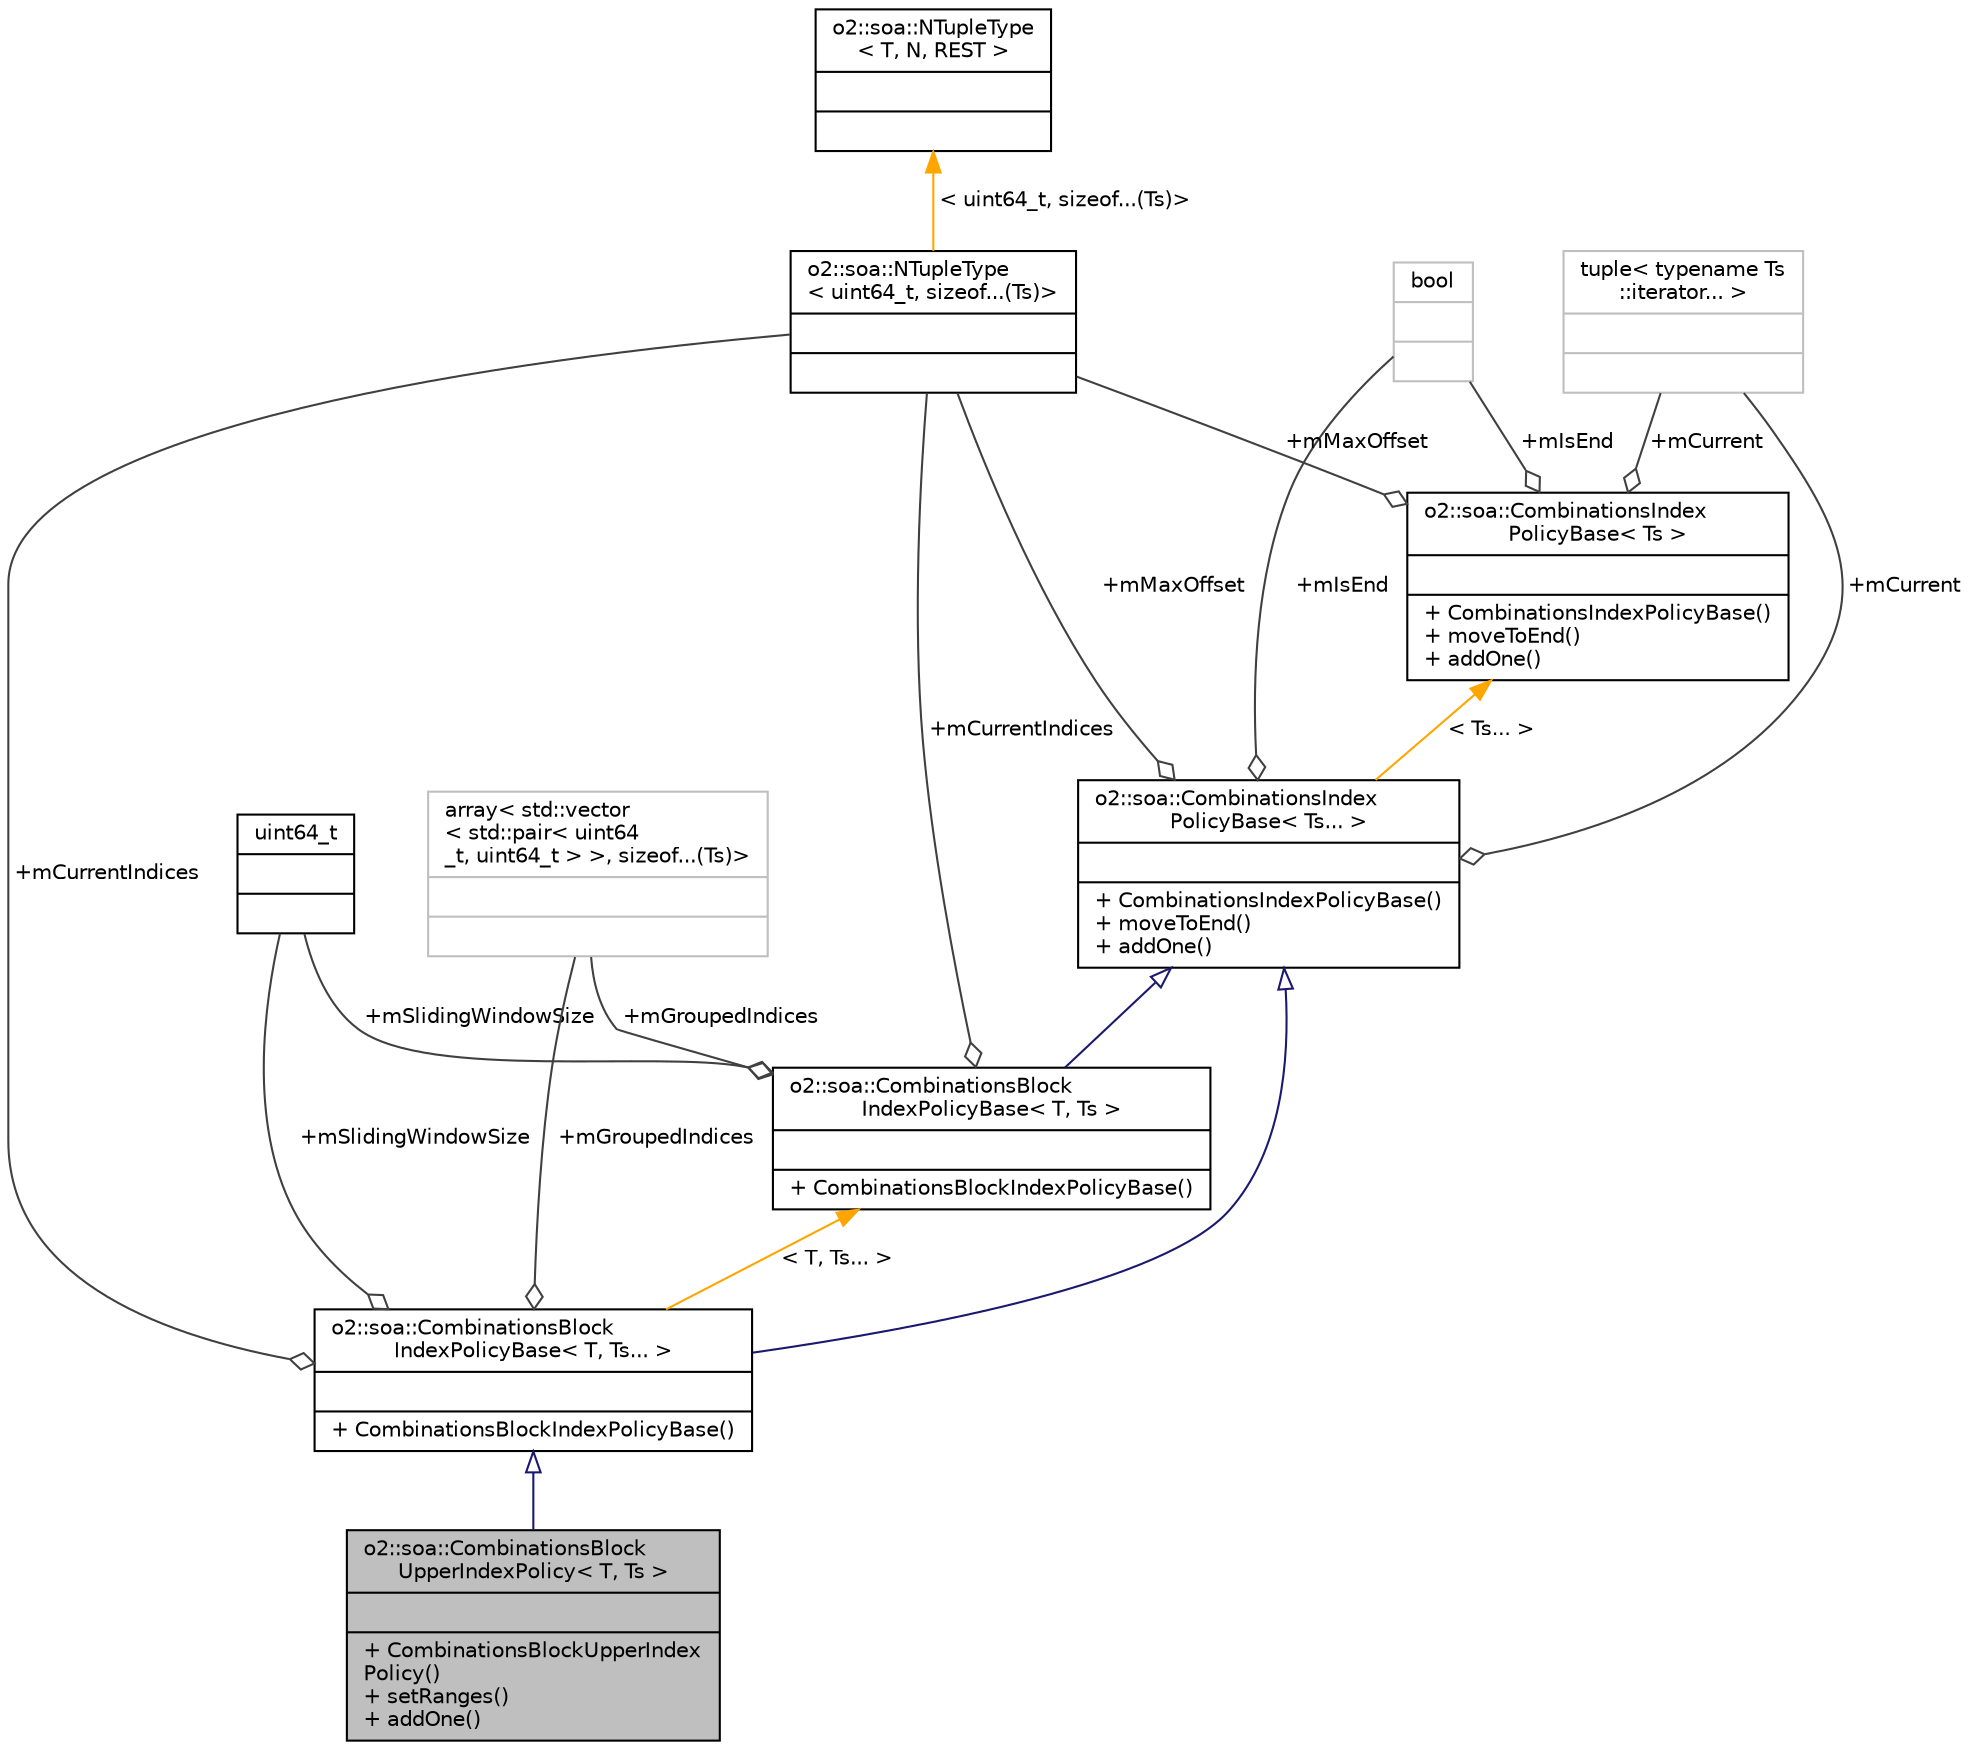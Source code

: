 digraph "o2::soa::CombinationsBlockUpperIndexPolicy&lt; T, Ts &gt;"
{
 // INTERACTIVE_SVG=YES
  bgcolor="transparent";
  edge [fontname="Helvetica",fontsize="10",labelfontname="Helvetica",labelfontsize="10"];
  node [fontname="Helvetica",fontsize="10",shape=record];
  Node5 [label="{o2::soa::CombinationsBlock\lUpperIndexPolicy\< T, Ts \>\n||+ CombinationsBlockUpperIndex\lPolicy()\l+ setRanges()\l+ addOne()\l}",height=0.2,width=0.4,color="black", fillcolor="grey75", style="filled", fontcolor="black"];
  Node6 -> Node5 [dir="back",color="midnightblue",fontsize="10",style="solid",arrowtail="onormal",fontname="Helvetica"];
  Node6 [label="{o2::soa::CombinationsBlock\lIndexPolicyBase\< T, Ts... \>\n||+ CombinationsBlockIndexPolicyBase()\l}",height=0.2,width=0.4,color="black",URL="$d0/d11/structo2_1_1soa_1_1CombinationsBlockIndexPolicyBase.html"];
  Node7 -> Node6 [dir="back",color="midnightblue",fontsize="10",style="solid",arrowtail="onormal",fontname="Helvetica"];
  Node7 [label="{o2::soa::CombinationsIndex\lPolicyBase\< Ts... \>\n||+ CombinationsIndexPolicyBase()\l+ moveToEnd()\l+ addOne()\l}",height=0.2,width=0.4,color="black",URL="$de/dac/structo2_1_1soa_1_1CombinationsIndexPolicyBase.html"];
  Node8 -> Node7 [color="grey25",fontsize="10",style="solid",label=" +mCurrent" ,arrowhead="odiamond",fontname="Helvetica"];
  Node8 [label="{tuple\< typename Ts\l::iterator... \>\n||}",height=0.2,width=0.4,color="grey75"];
  Node9 -> Node7 [color="grey25",fontsize="10",style="solid",label=" +mIsEnd" ,arrowhead="odiamond",fontname="Helvetica"];
  Node9 [label="{bool\n||}",height=0.2,width=0.4,color="grey75"];
  Node10 -> Node7 [color="grey25",fontsize="10",style="solid",label=" +mMaxOffset" ,arrowhead="odiamond",fontname="Helvetica"];
  Node10 [label="{o2::soa::NTupleType\l\< uint64_t, sizeof...(Ts)\>\n||}",height=0.2,width=0.4,color="black",URL="$dd/da8/structo2_1_1soa_1_1NTupleType.html"];
  Node11 -> Node10 [dir="back",color="orange",fontsize="10",style="solid",label=" \< uint64_t, sizeof...(Ts)\>" ,fontname="Helvetica"];
  Node11 [label="{o2::soa::NTupleType\l\< T, N, REST \>\n||}",height=0.2,width=0.4,color="black",URL="$dd/da8/structo2_1_1soa_1_1NTupleType.html"];
  Node12 -> Node7 [dir="back",color="orange",fontsize="10",style="solid",label=" \< Ts... \>" ,fontname="Helvetica"];
  Node12 [label="{o2::soa::CombinationsIndex\lPolicyBase\< Ts \>\n||+ CombinationsIndexPolicyBase()\l+ moveToEnd()\l+ addOne()\l}",height=0.2,width=0.4,color="black",URL="$de/dac/structo2_1_1soa_1_1CombinationsIndexPolicyBase.html"];
  Node8 -> Node12 [color="grey25",fontsize="10",style="solid",label=" +mCurrent" ,arrowhead="odiamond",fontname="Helvetica"];
  Node9 -> Node12 [color="grey25",fontsize="10",style="solid",label=" +mIsEnd" ,arrowhead="odiamond",fontname="Helvetica"];
  Node10 -> Node12 [color="grey25",fontsize="10",style="solid",label=" +mMaxOffset" ,arrowhead="odiamond",fontname="Helvetica"];
  Node13 -> Node6 [color="grey25",fontsize="10",style="solid",label=" +mSlidingWindowSize" ,arrowhead="odiamond",fontname="Helvetica"];
  Node13 [label="{uint64_t\n||}",height=0.2,width=0.4,color="black",URL="$d6/d30/classuint64__t.html"];
  Node14 -> Node6 [color="grey25",fontsize="10",style="solid",label=" +mGroupedIndices" ,arrowhead="odiamond",fontname="Helvetica"];
  Node14 [label="{array\< std::vector\l\< std::pair\< uint64\l_t, uint64_t \> \>, sizeof...(Ts)\>\n||}",height=0.2,width=0.4,color="grey75"];
  Node10 -> Node6 [color="grey25",fontsize="10",style="solid",label=" +mCurrentIndices" ,arrowhead="odiamond",fontname="Helvetica"];
  Node15 -> Node6 [dir="back",color="orange",fontsize="10",style="solid",label=" \< T, Ts... \>" ,fontname="Helvetica"];
  Node15 [label="{o2::soa::CombinationsBlock\lIndexPolicyBase\< T, Ts \>\n||+ CombinationsBlockIndexPolicyBase()\l}",height=0.2,width=0.4,color="black",URL="$d0/d11/structo2_1_1soa_1_1CombinationsBlockIndexPolicyBase.html"];
  Node7 -> Node15 [dir="back",color="midnightblue",fontsize="10",style="solid",arrowtail="onormal",fontname="Helvetica"];
  Node13 -> Node15 [color="grey25",fontsize="10",style="solid",label=" +mSlidingWindowSize" ,arrowhead="odiamond",fontname="Helvetica"];
  Node14 -> Node15 [color="grey25",fontsize="10",style="solid",label=" +mGroupedIndices" ,arrowhead="odiamond",fontname="Helvetica"];
  Node10 -> Node15 [color="grey25",fontsize="10",style="solid",label=" +mCurrentIndices" ,arrowhead="odiamond",fontname="Helvetica"];
}
